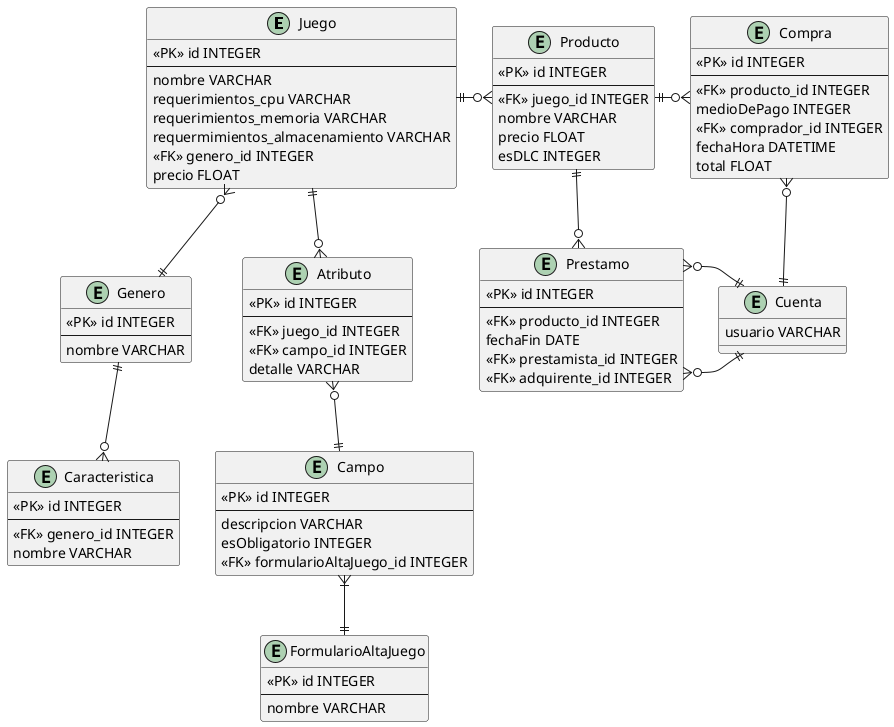 @startuml

entity Juego {
    <<PK>> id INTEGER
    ---
    nombre VARCHAR
    requerimientos_cpu VARCHAR
    requerimientos_memoria VARCHAR
    requermimientos_almacenamiento VARCHAR
    <<FK>> genero_id INTEGER
    precio FLOAT
}

entity Genero {
    <<PK>> id INTEGER
    ---
    nombre VARCHAR
}

entity Caracteristica {
    <<PK>> id INTEGER
    ---
    <<FK>> genero_id INTEGER
    nombre VARCHAR
}

entity Atributo {
    <<PK>> id INTEGER
    ---
    <<FK>> juego_id INTEGER
    <<FK>> campo_id INTEGER
    detalle VARCHAR
}

entity Campo {
    <<PK>> id INTEGER
    ---
    descripcion VARCHAR
    esObligatorio INTEGER
    <<FK>> formularioAltaJuego_id INTEGER
}

entity FormularioAltaJuego {
    <<PK>> id INTEGER
    ---
    nombre VARCHAR
}

entity Producto {
    <<PK>> id INTEGER
    ---
    <<FK>> juego_id INTEGER
    nombre VARCHAR
    precio FLOAT
    esDLC INTEGER
}

entity Compra {
    <<PK>> id INTEGER
    ---
    <<FK>> producto_id INTEGER
    medioDePago INTEGER
    <<FK>> comprador_id INTEGER
    fechaHora DATETIME
    total FLOAT
}

entity Cuenta {
    usuario VARCHAR
}

entity Prestamo {
    <<PK>> id INTEGER
    ---
    <<FK>> producto_id INTEGER
    fechaFin DATE
    <<FK>> prestamista_id INTEGER
    <<FK>> adquirente_id INTEGER
}

Juego }o--|| Genero
Genero ||--o{ Caracteristica
Juego ||--o{ Atributo
Atributo }o--|| Campo
Campo }|--|| FormularioAltaJuego
Juego ||-o{ Producto
Producto ||--o{ Prestamo
Producto ||-o{ Compra
Compra }o--|| Cuenta
Prestamo }o-|| Cuenta
Prestamo }o-|| Cuenta

@enduml
